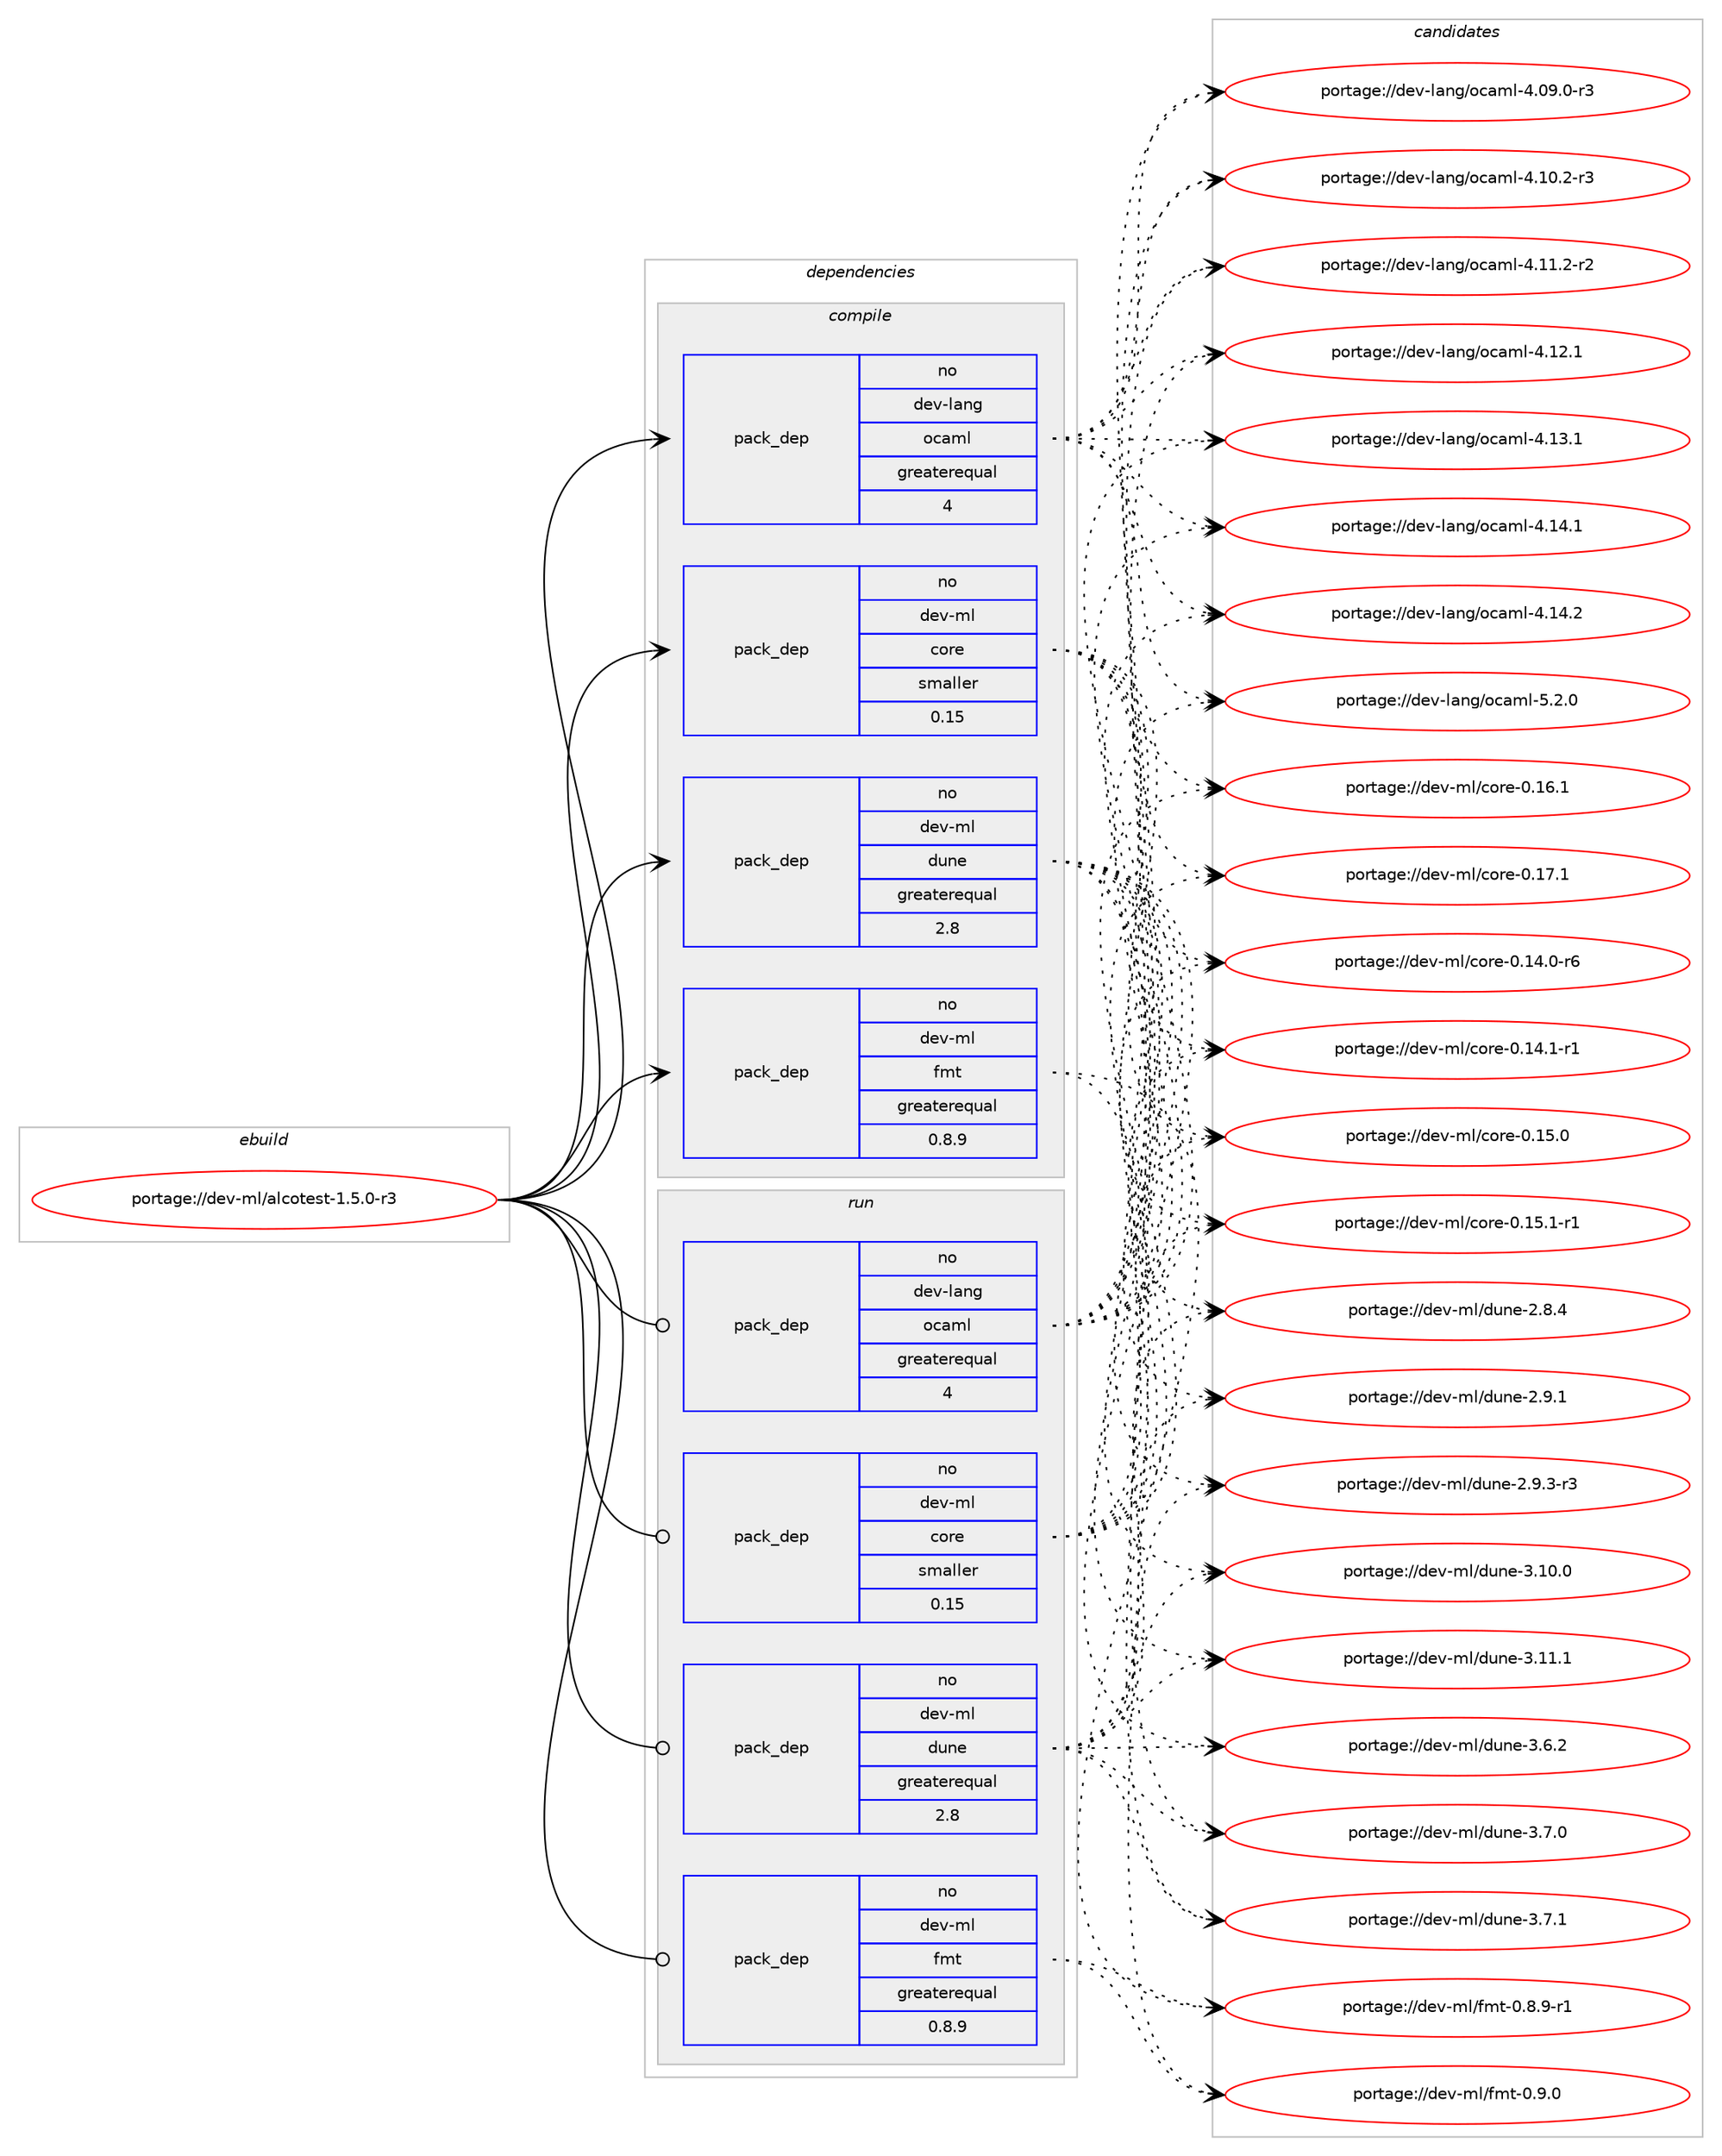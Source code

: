 digraph prolog {

# *************
# Graph options
# *************

newrank=true;
concentrate=true;
compound=true;
graph [rankdir=LR,fontname=Helvetica,fontsize=10,ranksep=1.5];#, ranksep=2.5, nodesep=0.2];
edge  [arrowhead=vee];
node  [fontname=Helvetica,fontsize=10];

# **********
# The ebuild
# **********

subgraph cluster_leftcol {
color=gray;
rank=same;
label=<<i>ebuild</i>>;
id [label="portage://dev-ml/alcotest-1.5.0-r3", color=red, width=4, href="../dev-ml/alcotest-1.5.0-r3.svg"];
}

# ****************
# The dependencies
# ****************

subgraph cluster_midcol {
color=gray;
label=<<i>dependencies</i>>;
subgraph cluster_compile {
fillcolor="#eeeeee";
style=filled;
label=<<i>compile</i>>;
subgraph pack29545 {
dependency59143 [label=<<TABLE BORDER="0" CELLBORDER="1" CELLSPACING="0" CELLPADDING="4" WIDTH="220"><TR><TD ROWSPAN="6" CELLPADDING="30">pack_dep</TD></TR><TR><TD WIDTH="110">no</TD></TR><TR><TD>dev-lang</TD></TR><TR><TD>ocaml</TD></TR><TR><TD>greaterequal</TD></TR><TR><TD>4</TD></TR></TABLE>>, shape=none, color=blue];
}
id:e -> dependency59143:w [weight=20,style="solid",arrowhead="vee"];
# *** BEGIN UNKNOWN DEPENDENCY TYPE (TODO) ***
# id -> package_dependency(portage://dev-ml/alcotest-1.5.0-r3,install,no,dev-ml,astring,none,[,,],any_same_slot,[])
# *** END UNKNOWN DEPENDENCY TYPE (TODO) ***

# *** BEGIN UNKNOWN DEPENDENCY TYPE (TODO) ***
# id -> package_dependency(portage://dev-ml/alcotest-1.5.0-r3,install,no,dev-ml,async_unix,none,[,,],[slot(0),subslot(0.14.0)],[])
# *** END UNKNOWN DEPENDENCY TYPE (TODO) ***

# *** BEGIN UNKNOWN DEPENDENCY TYPE (TODO) ***
# id -> package_dependency(portage://dev-ml/alcotest-1.5.0-r3,install,no,dev-ml,cmdliner,none,[,,],any_same_slot,[])
# *** END UNKNOWN DEPENDENCY TYPE (TODO) ***

subgraph pack29546 {
dependency59144 [label=<<TABLE BORDER="0" CELLBORDER="1" CELLSPACING="0" CELLPADDING="4" WIDTH="220"><TR><TD ROWSPAN="6" CELLPADDING="30">pack_dep</TD></TR><TR><TD WIDTH="110">no</TD></TR><TR><TD>dev-ml</TD></TR><TR><TD>core</TD></TR><TR><TD>smaller</TD></TR><TR><TD>0.15</TD></TR></TABLE>>, shape=none, color=blue];
}
id:e -> dependency59144:w [weight=20,style="solid",arrowhead="vee"];
# *** BEGIN UNKNOWN DEPENDENCY TYPE (TODO) ***
# id -> package_dependency(portage://dev-ml/alcotest-1.5.0-r3,install,no,dev-ml,core_kernel,none,[,,],any_same_slot,[])
# *** END UNKNOWN DEPENDENCY TYPE (TODO) ***

subgraph pack29547 {
dependency59145 [label=<<TABLE BORDER="0" CELLBORDER="1" CELLSPACING="0" CELLPADDING="4" WIDTH="220"><TR><TD ROWSPAN="6" CELLPADDING="30">pack_dep</TD></TR><TR><TD WIDTH="110">no</TD></TR><TR><TD>dev-ml</TD></TR><TR><TD>dune</TD></TR><TR><TD>greaterequal</TD></TR><TR><TD>2.8</TD></TR></TABLE>>, shape=none, color=blue];
}
id:e -> dependency59145:w [weight=20,style="solid",arrowhead="vee"];
# *** BEGIN UNKNOWN DEPENDENCY TYPE (TODO) ***
# id -> package_dependency(portage://dev-ml/alcotest-1.5.0-r3,install,no,dev-ml,dune,none,[,,],any_same_slot,[])
# *** END UNKNOWN DEPENDENCY TYPE (TODO) ***

# *** BEGIN UNKNOWN DEPENDENCY TYPE (TODO) ***
# id -> package_dependency(portage://dev-ml/alcotest-1.5.0-r3,install,no,dev-ml,duration,none,[,,],any_same_slot,[])
# *** END UNKNOWN DEPENDENCY TYPE (TODO) ***

subgraph pack29548 {
dependency59146 [label=<<TABLE BORDER="0" CELLBORDER="1" CELLSPACING="0" CELLPADDING="4" WIDTH="220"><TR><TD ROWSPAN="6" CELLPADDING="30">pack_dep</TD></TR><TR><TD WIDTH="110">no</TD></TR><TR><TD>dev-ml</TD></TR><TR><TD>fmt</TD></TR><TR><TD>greaterequal</TD></TR><TR><TD>0.8.9</TD></TR></TABLE>>, shape=none, color=blue];
}
id:e -> dependency59146:w [weight=20,style="solid",arrowhead="vee"];
# *** BEGIN UNKNOWN DEPENDENCY TYPE (TODO) ***
# id -> package_dependency(portage://dev-ml/alcotest-1.5.0-r3,install,no,dev-ml,logs,none,[,,],any_same_slot,[])
# *** END UNKNOWN DEPENDENCY TYPE (TODO) ***

# *** BEGIN UNKNOWN DEPENDENCY TYPE (TODO) ***
# id -> package_dependency(portage://dev-ml/alcotest-1.5.0-r3,install,no,dev-ml,lwt,none,[,,],any_same_slot,[])
# *** END UNKNOWN DEPENDENCY TYPE (TODO) ***

# *** BEGIN UNKNOWN DEPENDENCY TYPE (TODO) ***
# id -> package_dependency(portage://dev-ml/alcotest-1.5.0-r3,install,no,dev-ml,mirage-clock,none,[,,],any_same_slot,[])
# *** END UNKNOWN DEPENDENCY TYPE (TODO) ***

# *** BEGIN UNKNOWN DEPENDENCY TYPE (TODO) ***
# id -> package_dependency(portage://dev-ml/alcotest-1.5.0-r3,install,no,dev-ml,re,none,[,,],any_same_slot,[])
# *** END UNKNOWN DEPENDENCY TYPE (TODO) ***

# *** BEGIN UNKNOWN DEPENDENCY TYPE (TODO) ***
# id -> package_dependency(portage://dev-ml/alcotest-1.5.0-r3,install,no,dev-ml,result,none,[,,],any_same_slot,[])
# *** END UNKNOWN DEPENDENCY TYPE (TODO) ***

# *** BEGIN UNKNOWN DEPENDENCY TYPE (TODO) ***
# id -> package_dependency(portage://dev-ml/alcotest-1.5.0-r3,install,no,dev-ml,uuidm,none,[,,],any_same_slot,[])
# *** END UNKNOWN DEPENDENCY TYPE (TODO) ***

# *** BEGIN UNKNOWN DEPENDENCY TYPE (TODO) ***
# id -> package_dependency(portage://dev-ml/alcotest-1.5.0-r3,install,no,dev-ml,uutf,none,[,,],any_same_slot,[])
# *** END UNKNOWN DEPENDENCY TYPE (TODO) ***

}
subgraph cluster_compileandrun {
fillcolor="#eeeeee";
style=filled;
label=<<i>compile and run</i>>;
}
subgraph cluster_run {
fillcolor="#eeeeee";
style=filled;
label=<<i>run</i>>;
subgraph pack29549 {
dependency59147 [label=<<TABLE BORDER="0" CELLBORDER="1" CELLSPACING="0" CELLPADDING="4" WIDTH="220"><TR><TD ROWSPAN="6" CELLPADDING="30">pack_dep</TD></TR><TR><TD WIDTH="110">no</TD></TR><TR><TD>dev-lang</TD></TR><TR><TD>ocaml</TD></TR><TR><TD>greaterequal</TD></TR><TR><TD>4</TD></TR></TABLE>>, shape=none, color=blue];
}
id:e -> dependency59147:w [weight=20,style="solid",arrowhead="odot"];
# *** BEGIN UNKNOWN DEPENDENCY TYPE (TODO) ***
# id -> package_dependency(portage://dev-ml/alcotest-1.5.0-r3,run,no,dev-ml,astring,none,[,,],any_same_slot,[])
# *** END UNKNOWN DEPENDENCY TYPE (TODO) ***

# *** BEGIN UNKNOWN DEPENDENCY TYPE (TODO) ***
# id -> package_dependency(portage://dev-ml/alcotest-1.5.0-r3,run,no,dev-ml,async_unix,none,[,,],[slot(0),subslot(0.14.0)],[])
# *** END UNKNOWN DEPENDENCY TYPE (TODO) ***

# *** BEGIN UNKNOWN DEPENDENCY TYPE (TODO) ***
# id -> package_dependency(portage://dev-ml/alcotest-1.5.0-r3,run,no,dev-ml,cmdliner,none,[,,],any_same_slot,[])
# *** END UNKNOWN DEPENDENCY TYPE (TODO) ***

subgraph pack29550 {
dependency59148 [label=<<TABLE BORDER="0" CELLBORDER="1" CELLSPACING="0" CELLPADDING="4" WIDTH="220"><TR><TD ROWSPAN="6" CELLPADDING="30">pack_dep</TD></TR><TR><TD WIDTH="110">no</TD></TR><TR><TD>dev-ml</TD></TR><TR><TD>core</TD></TR><TR><TD>smaller</TD></TR><TR><TD>0.15</TD></TR></TABLE>>, shape=none, color=blue];
}
id:e -> dependency59148:w [weight=20,style="solid",arrowhead="odot"];
# *** BEGIN UNKNOWN DEPENDENCY TYPE (TODO) ***
# id -> package_dependency(portage://dev-ml/alcotest-1.5.0-r3,run,no,dev-ml,core_kernel,none,[,,],any_same_slot,[])
# *** END UNKNOWN DEPENDENCY TYPE (TODO) ***

subgraph pack29551 {
dependency59149 [label=<<TABLE BORDER="0" CELLBORDER="1" CELLSPACING="0" CELLPADDING="4" WIDTH="220"><TR><TD ROWSPAN="6" CELLPADDING="30">pack_dep</TD></TR><TR><TD WIDTH="110">no</TD></TR><TR><TD>dev-ml</TD></TR><TR><TD>dune</TD></TR><TR><TD>greaterequal</TD></TR><TR><TD>2.8</TD></TR></TABLE>>, shape=none, color=blue];
}
id:e -> dependency59149:w [weight=20,style="solid",arrowhead="odot"];
# *** BEGIN UNKNOWN DEPENDENCY TYPE (TODO) ***
# id -> package_dependency(portage://dev-ml/alcotest-1.5.0-r3,run,no,dev-ml,dune,none,[,,],any_same_slot,[])
# *** END UNKNOWN DEPENDENCY TYPE (TODO) ***

# *** BEGIN UNKNOWN DEPENDENCY TYPE (TODO) ***
# id -> package_dependency(portage://dev-ml/alcotest-1.5.0-r3,run,no,dev-ml,duration,none,[,,],any_same_slot,[])
# *** END UNKNOWN DEPENDENCY TYPE (TODO) ***

subgraph pack29552 {
dependency59150 [label=<<TABLE BORDER="0" CELLBORDER="1" CELLSPACING="0" CELLPADDING="4" WIDTH="220"><TR><TD ROWSPAN="6" CELLPADDING="30">pack_dep</TD></TR><TR><TD WIDTH="110">no</TD></TR><TR><TD>dev-ml</TD></TR><TR><TD>fmt</TD></TR><TR><TD>greaterequal</TD></TR><TR><TD>0.8.9</TD></TR></TABLE>>, shape=none, color=blue];
}
id:e -> dependency59150:w [weight=20,style="solid",arrowhead="odot"];
# *** BEGIN UNKNOWN DEPENDENCY TYPE (TODO) ***
# id -> package_dependency(portage://dev-ml/alcotest-1.5.0-r3,run,no,dev-ml,logs,none,[,,],any_same_slot,[])
# *** END UNKNOWN DEPENDENCY TYPE (TODO) ***

# *** BEGIN UNKNOWN DEPENDENCY TYPE (TODO) ***
# id -> package_dependency(portage://dev-ml/alcotest-1.5.0-r3,run,no,dev-ml,lwt,none,[,,],any_same_slot,[])
# *** END UNKNOWN DEPENDENCY TYPE (TODO) ***

# *** BEGIN UNKNOWN DEPENDENCY TYPE (TODO) ***
# id -> package_dependency(portage://dev-ml/alcotest-1.5.0-r3,run,no,dev-ml,mirage-clock,none,[,,],any_same_slot,[])
# *** END UNKNOWN DEPENDENCY TYPE (TODO) ***

# *** BEGIN UNKNOWN DEPENDENCY TYPE (TODO) ***
# id -> package_dependency(portage://dev-ml/alcotest-1.5.0-r3,run,no,dev-ml,re,none,[,,],any_same_slot,[])
# *** END UNKNOWN DEPENDENCY TYPE (TODO) ***

# *** BEGIN UNKNOWN DEPENDENCY TYPE (TODO) ***
# id -> package_dependency(portage://dev-ml/alcotest-1.5.0-r3,run,no,dev-ml,result,none,[,,],any_same_slot,[])
# *** END UNKNOWN DEPENDENCY TYPE (TODO) ***

# *** BEGIN UNKNOWN DEPENDENCY TYPE (TODO) ***
# id -> package_dependency(portage://dev-ml/alcotest-1.5.0-r3,run,no,dev-ml,uuidm,none,[,,],any_same_slot,[])
# *** END UNKNOWN DEPENDENCY TYPE (TODO) ***

# *** BEGIN UNKNOWN DEPENDENCY TYPE (TODO) ***
# id -> package_dependency(portage://dev-ml/alcotest-1.5.0-r3,run,no,dev-ml,uutf,none,[,,],any_same_slot,[])
# *** END UNKNOWN DEPENDENCY TYPE (TODO) ***

}
}

# **************
# The candidates
# **************

subgraph cluster_choices {
rank=same;
color=gray;
label=<<i>candidates</i>>;

subgraph choice29545 {
color=black;
nodesep=1;
choice1001011184510897110103471119997109108455246485746484511451 [label="portage://dev-lang/ocaml-4.09.0-r3", color=red, width=4,href="../dev-lang/ocaml-4.09.0-r3.svg"];
choice1001011184510897110103471119997109108455246494846504511451 [label="portage://dev-lang/ocaml-4.10.2-r3", color=red, width=4,href="../dev-lang/ocaml-4.10.2-r3.svg"];
choice1001011184510897110103471119997109108455246494946504511450 [label="portage://dev-lang/ocaml-4.11.2-r2", color=red, width=4,href="../dev-lang/ocaml-4.11.2-r2.svg"];
choice100101118451089711010347111999710910845524649504649 [label="portage://dev-lang/ocaml-4.12.1", color=red, width=4,href="../dev-lang/ocaml-4.12.1.svg"];
choice100101118451089711010347111999710910845524649514649 [label="portage://dev-lang/ocaml-4.13.1", color=red, width=4,href="../dev-lang/ocaml-4.13.1.svg"];
choice100101118451089711010347111999710910845524649524649 [label="portage://dev-lang/ocaml-4.14.1", color=red, width=4,href="../dev-lang/ocaml-4.14.1.svg"];
choice100101118451089711010347111999710910845524649524650 [label="portage://dev-lang/ocaml-4.14.2", color=red, width=4,href="../dev-lang/ocaml-4.14.2.svg"];
choice1001011184510897110103471119997109108455346504648 [label="portage://dev-lang/ocaml-5.2.0", color=red, width=4,href="../dev-lang/ocaml-5.2.0.svg"];
dependency59143:e -> choice1001011184510897110103471119997109108455246485746484511451:w [style=dotted,weight="100"];
dependency59143:e -> choice1001011184510897110103471119997109108455246494846504511451:w [style=dotted,weight="100"];
dependency59143:e -> choice1001011184510897110103471119997109108455246494946504511450:w [style=dotted,weight="100"];
dependency59143:e -> choice100101118451089711010347111999710910845524649504649:w [style=dotted,weight="100"];
dependency59143:e -> choice100101118451089711010347111999710910845524649514649:w [style=dotted,weight="100"];
dependency59143:e -> choice100101118451089711010347111999710910845524649524649:w [style=dotted,weight="100"];
dependency59143:e -> choice100101118451089711010347111999710910845524649524650:w [style=dotted,weight="100"];
dependency59143:e -> choice1001011184510897110103471119997109108455346504648:w [style=dotted,weight="100"];
}
subgraph choice29546 {
color=black;
nodesep=1;
choice100101118451091084799111114101454846495246484511454 [label="portage://dev-ml/core-0.14.0-r6", color=red, width=4,href="../dev-ml/core-0.14.0-r6.svg"];
choice100101118451091084799111114101454846495246494511449 [label="portage://dev-ml/core-0.14.1-r1", color=red, width=4,href="../dev-ml/core-0.14.1-r1.svg"];
choice10010111845109108479911111410145484649534648 [label="portage://dev-ml/core-0.15.0", color=red, width=4,href="../dev-ml/core-0.15.0.svg"];
choice100101118451091084799111114101454846495346494511449 [label="portage://dev-ml/core-0.15.1-r1", color=red, width=4,href="../dev-ml/core-0.15.1-r1.svg"];
choice10010111845109108479911111410145484649544649 [label="portage://dev-ml/core-0.16.1", color=red, width=4,href="../dev-ml/core-0.16.1.svg"];
choice10010111845109108479911111410145484649554649 [label="portage://dev-ml/core-0.17.1", color=red, width=4,href="../dev-ml/core-0.17.1.svg"];
dependency59144:e -> choice100101118451091084799111114101454846495246484511454:w [style=dotted,weight="100"];
dependency59144:e -> choice100101118451091084799111114101454846495246494511449:w [style=dotted,weight="100"];
dependency59144:e -> choice10010111845109108479911111410145484649534648:w [style=dotted,weight="100"];
dependency59144:e -> choice100101118451091084799111114101454846495346494511449:w [style=dotted,weight="100"];
dependency59144:e -> choice10010111845109108479911111410145484649544649:w [style=dotted,weight="100"];
dependency59144:e -> choice10010111845109108479911111410145484649554649:w [style=dotted,weight="100"];
}
subgraph choice29547 {
color=black;
nodesep=1;
choice1001011184510910847100117110101455046564652 [label="portage://dev-ml/dune-2.8.4", color=red, width=4,href="../dev-ml/dune-2.8.4.svg"];
choice1001011184510910847100117110101455046574649 [label="portage://dev-ml/dune-2.9.1", color=red, width=4,href="../dev-ml/dune-2.9.1.svg"];
choice10010111845109108471001171101014550465746514511451 [label="portage://dev-ml/dune-2.9.3-r3", color=red, width=4,href="../dev-ml/dune-2.9.3-r3.svg"];
choice100101118451091084710011711010145514649484648 [label="portage://dev-ml/dune-3.10.0", color=red, width=4,href="../dev-ml/dune-3.10.0.svg"];
choice100101118451091084710011711010145514649494649 [label="portage://dev-ml/dune-3.11.1", color=red, width=4,href="../dev-ml/dune-3.11.1.svg"];
choice1001011184510910847100117110101455146544650 [label="portage://dev-ml/dune-3.6.2", color=red, width=4,href="../dev-ml/dune-3.6.2.svg"];
choice1001011184510910847100117110101455146554648 [label="portage://dev-ml/dune-3.7.0", color=red, width=4,href="../dev-ml/dune-3.7.0.svg"];
choice1001011184510910847100117110101455146554649 [label="portage://dev-ml/dune-3.7.1", color=red, width=4,href="../dev-ml/dune-3.7.1.svg"];
dependency59145:e -> choice1001011184510910847100117110101455046564652:w [style=dotted,weight="100"];
dependency59145:e -> choice1001011184510910847100117110101455046574649:w [style=dotted,weight="100"];
dependency59145:e -> choice10010111845109108471001171101014550465746514511451:w [style=dotted,weight="100"];
dependency59145:e -> choice100101118451091084710011711010145514649484648:w [style=dotted,weight="100"];
dependency59145:e -> choice100101118451091084710011711010145514649494649:w [style=dotted,weight="100"];
dependency59145:e -> choice1001011184510910847100117110101455146544650:w [style=dotted,weight="100"];
dependency59145:e -> choice1001011184510910847100117110101455146554648:w [style=dotted,weight="100"];
dependency59145:e -> choice1001011184510910847100117110101455146554649:w [style=dotted,weight="100"];
}
subgraph choice29548 {
color=black;
nodesep=1;
choice10010111845109108471021091164548465646574511449 [label="portage://dev-ml/fmt-0.8.9-r1", color=red, width=4,href="../dev-ml/fmt-0.8.9-r1.svg"];
choice1001011184510910847102109116454846574648 [label="portage://dev-ml/fmt-0.9.0", color=red, width=4,href="../dev-ml/fmt-0.9.0.svg"];
dependency59146:e -> choice10010111845109108471021091164548465646574511449:w [style=dotted,weight="100"];
dependency59146:e -> choice1001011184510910847102109116454846574648:w [style=dotted,weight="100"];
}
subgraph choice29549 {
color=black;
nodesep=1;
choice1001011184510897110103471119997109108455246485746484511451 [label="portage://dev-lang/ocaml-4.09.0-r3", color=red, width=4,href="../dev-lang/ocaml-4.09.0-r3.svg"];
choice1001011184510897110103471119997109108455246494846504511451 [label="portage://dev-lang/ocaml-4.10.2-r3", color=red, width=4,href="../dev-lang/ocaml-4.10.2-r3.svg"];
choice1001011184510897110103471119997109108455246494946504511450 [label="portage://dev-lang/ocaml-4.11.2-r2", color=red, width=4,href="../dev-lang/ocaml-4.11.2-r2.svg"];
choice100101118451089711010347111999710910845524649504649 [label="portage://dev-lang/ocaml-4.12.1", color=red, width=4,href="../dev-lang/ocaml-4.12.1.svg"];
choice100101118451089711010347111999710910845524649514649 [label="portage://dev-lang/ocaml-4.13.1", color=red, width=4,href="../dev-lang/ocaml-4.13.1.svg"];
choice100101118451089711010347111999710910845524649524649 [label="portage://dev-lang/ocaml-4.14.1", color=red, width=4,href="../dev-lang/ocaml-4.14.1.svg"];
choice100101118451089711010347111999710910845524649524650 [label="portage://dev-lang/ocaml-4.14.2", color=red, width=4,href="../dev-lang/ocaml-4.14.2.svg"];
choice1001011184510897110103471119997109108455346504648 [label="portage://dev-lang/ocaml-5.2.0", color=red, width=4,href="../dev-lang/ocaml-5.2.0.svg"];
dependency59147:e -> choice1001011184510897110103471119997109108455246485746484511451:w [style=dotted,weight="100"];
dependency59147:e -> choice1001011184510897110103471119997109108455246494846504511451:w [style=dotted,weight="100"];
dependency59147:e -> choice1001011184510897110103471119997109108455246494946504511450:w [style=dotted,weight="100"];
dependency59147:e -> choice100101118451089711010347111999710910845524649504649:w [style=dotted,weight="100"];
dependency59147:e -> choice100101118451089711010347111999710910845524649514649:w [style=dotted,weight="100"];
dependency59147:e -> choice100101118451089711010347111999710910845524649524649:w [style=dotted,weight="100"];
dependency59147:e -> choice100101118451089711010347111999710910845524649524650:w [style=dotted,weight="100"];
dependency59147:e -> choice1001011184510897110103471119997109108455346504648:w [style=dotted,weight="100"];
}
subgraph choice29550 {
color=black;
nodesep=1;
choice100101118451091084799111114101454846495246484511454 [label="portage://dev-ml/core-0.14.0-r6", color=red, width=4,href="../dev-ml/core-0.14.0-r6.svg"];
choice100101118451091084799111114101454846495246494511449 [label="portage://dev-ml/core-0.14.1-r1", color=red, width=4,href="../dev-ml/core-0.14.1-r1.svg"];
choice10010111845109108479911111410145484649534648 [label="portage://dev-ml/core-0.15.0", color=red, width=4,href="../dev-ml/core-0.15.0.svg"];
choice100101118451091084799111114101454846495346494511449 [label="portage://dev-ml/core-0.15.1-r1", color=red, width=4,href="../dev-ml/core-0.15.1-r1.svg"];
choice10010111845109108479911111410145484649544649 [label="portage://dev-ml/core-0.16.1", color=red, width=4,href="../dev-ml/core-0.16.1.svg"];
choice10010111845109108479911111410145484649554649 [label="portage://dev-ml/core-0.17.1", color=red, width=4,href="../dev-ml/core-0.17.1.svg"];
dependency59148:e -> choice100101118451091084799111114101454846495246484511454:w [style=dotted,weight="100"];
dependency59148:e -> choice100101118451091084799111114101454846495246494511449:w [style=dotted,weight="100"];
dependency59148:e -> choice10010111845109108479911111410145484649534648:w [style=dotted,weight="100"];
dependency59148:e -> choice100101118451091084799111114101454846495346494511449:w [style=dotted,weight="100"];
dependency59148:e -> choice10010111845109108479911111410145484649544649:w [style=dotted,weight="100"];
dependency59148:e -> choice10010111845109108479911111410145484649554649:w [style=dotted,weight="100"];
}
subgraph choice29551 {
color=black;
nodesep=1;
choice1001011184510910847100117110101455046564652 [label="portage://dev-ml/dune-2.8.4", color=red, width=4,href="../dev-ml/dune-2.8.4.svg"];
choice1001011184510910847100117110101455046574649 [label="portage://dev-ml/dune-2.9.1", color=red, width=4,href="../dev-ml/dune-2.9.1.svg"];
choice10010111845109108471001171101014550465746514511451 [label="portage://dev-ml/dune-2.9.3-r3", color=red, width=4,href="../dev-ml/dune-2.9.3-r3.svg"];
choice100101118451091084710011711010145514649484648 [label="portage://dev-ml/dune-3.10.0", color=red, width=4,href="../dev-ml/dune-3.10.0.svg"];
choice100101118451091084710011711010145514649494649 [label="portage://dev-ml/dune-3.11.1", color=red, width=4,href="../dev-ml/dune-3.11.1.svg"];
choice1001011184510910847100117110101455146544650 [label="portage://dev-ml/dune-3.6.2", color=red, width=4,href="../dev-ml/dune-3.6.2.svg"];
choice1001011184510910847100117110101455146554648 [label="portage://dev-ml/dune-3.7.0", color=red, width=4,href="../dev-ml/dune-3.7.0.svg"];
choice1001011184510910847100117110101455146554649 [label="portage://dev-ml/dune-3.7.1", color=red, width=4,href="../dev-ml/dune-3.7.1.svg"];
dependency59149:e -> choice1001011184510910847100117110101455046564652:w [style=dotted,weight="100"];
dependency59149:e -> choice1001011184510910847100117110101455046574649:w [style=dotted,weight="100"];
dependency59149:e -> choice10010111845109108471001171101014550465746514511451:w [style=dotted,weight="100"];
dependency59149:e -> choice100101118451091084710011711010145514649484648:w [style=dotted,weight="100"];
dependency59149:e -> choice100101118451091084710011711010145514649494649:w [style=dotted,weight="100"];
dependency59149:e -> choice1001011184510910847100117110101455146544650:w [style=dotted,weight="100"];
dependency59149:e -> choice1001011184510910847100117110101455146554648:w [style=dotted,weight="100"];
dependency59149:e -> choice1001011184510910847100117110101455146554649:w [style=dotted,weight="100"];
}
subgraph choice29552 {
color=black;
nodesep=1;
choice10010111845109108471021091164548465646574511449 [label="portage://dev-ml/fmt-0.8.9-r1", color=red, width=4,href="../dev-ml/fmt-0.8.9-r1.svg"];
choice1001011184510910847102109116454846574648 [label="portage://dev-ml/fmt-0.9.0", color=red, width=4,href="../dev-ml/fmt-0.9.0.svg"];
dependency59150:e -> choice10010111845109108471021091164548465646574511449:w [style=dotted,weight="100"];
dependency59150:e -> choice1001011184510910847102109116454846574648:w [style=dotted,weight="100"];
}
}

}
